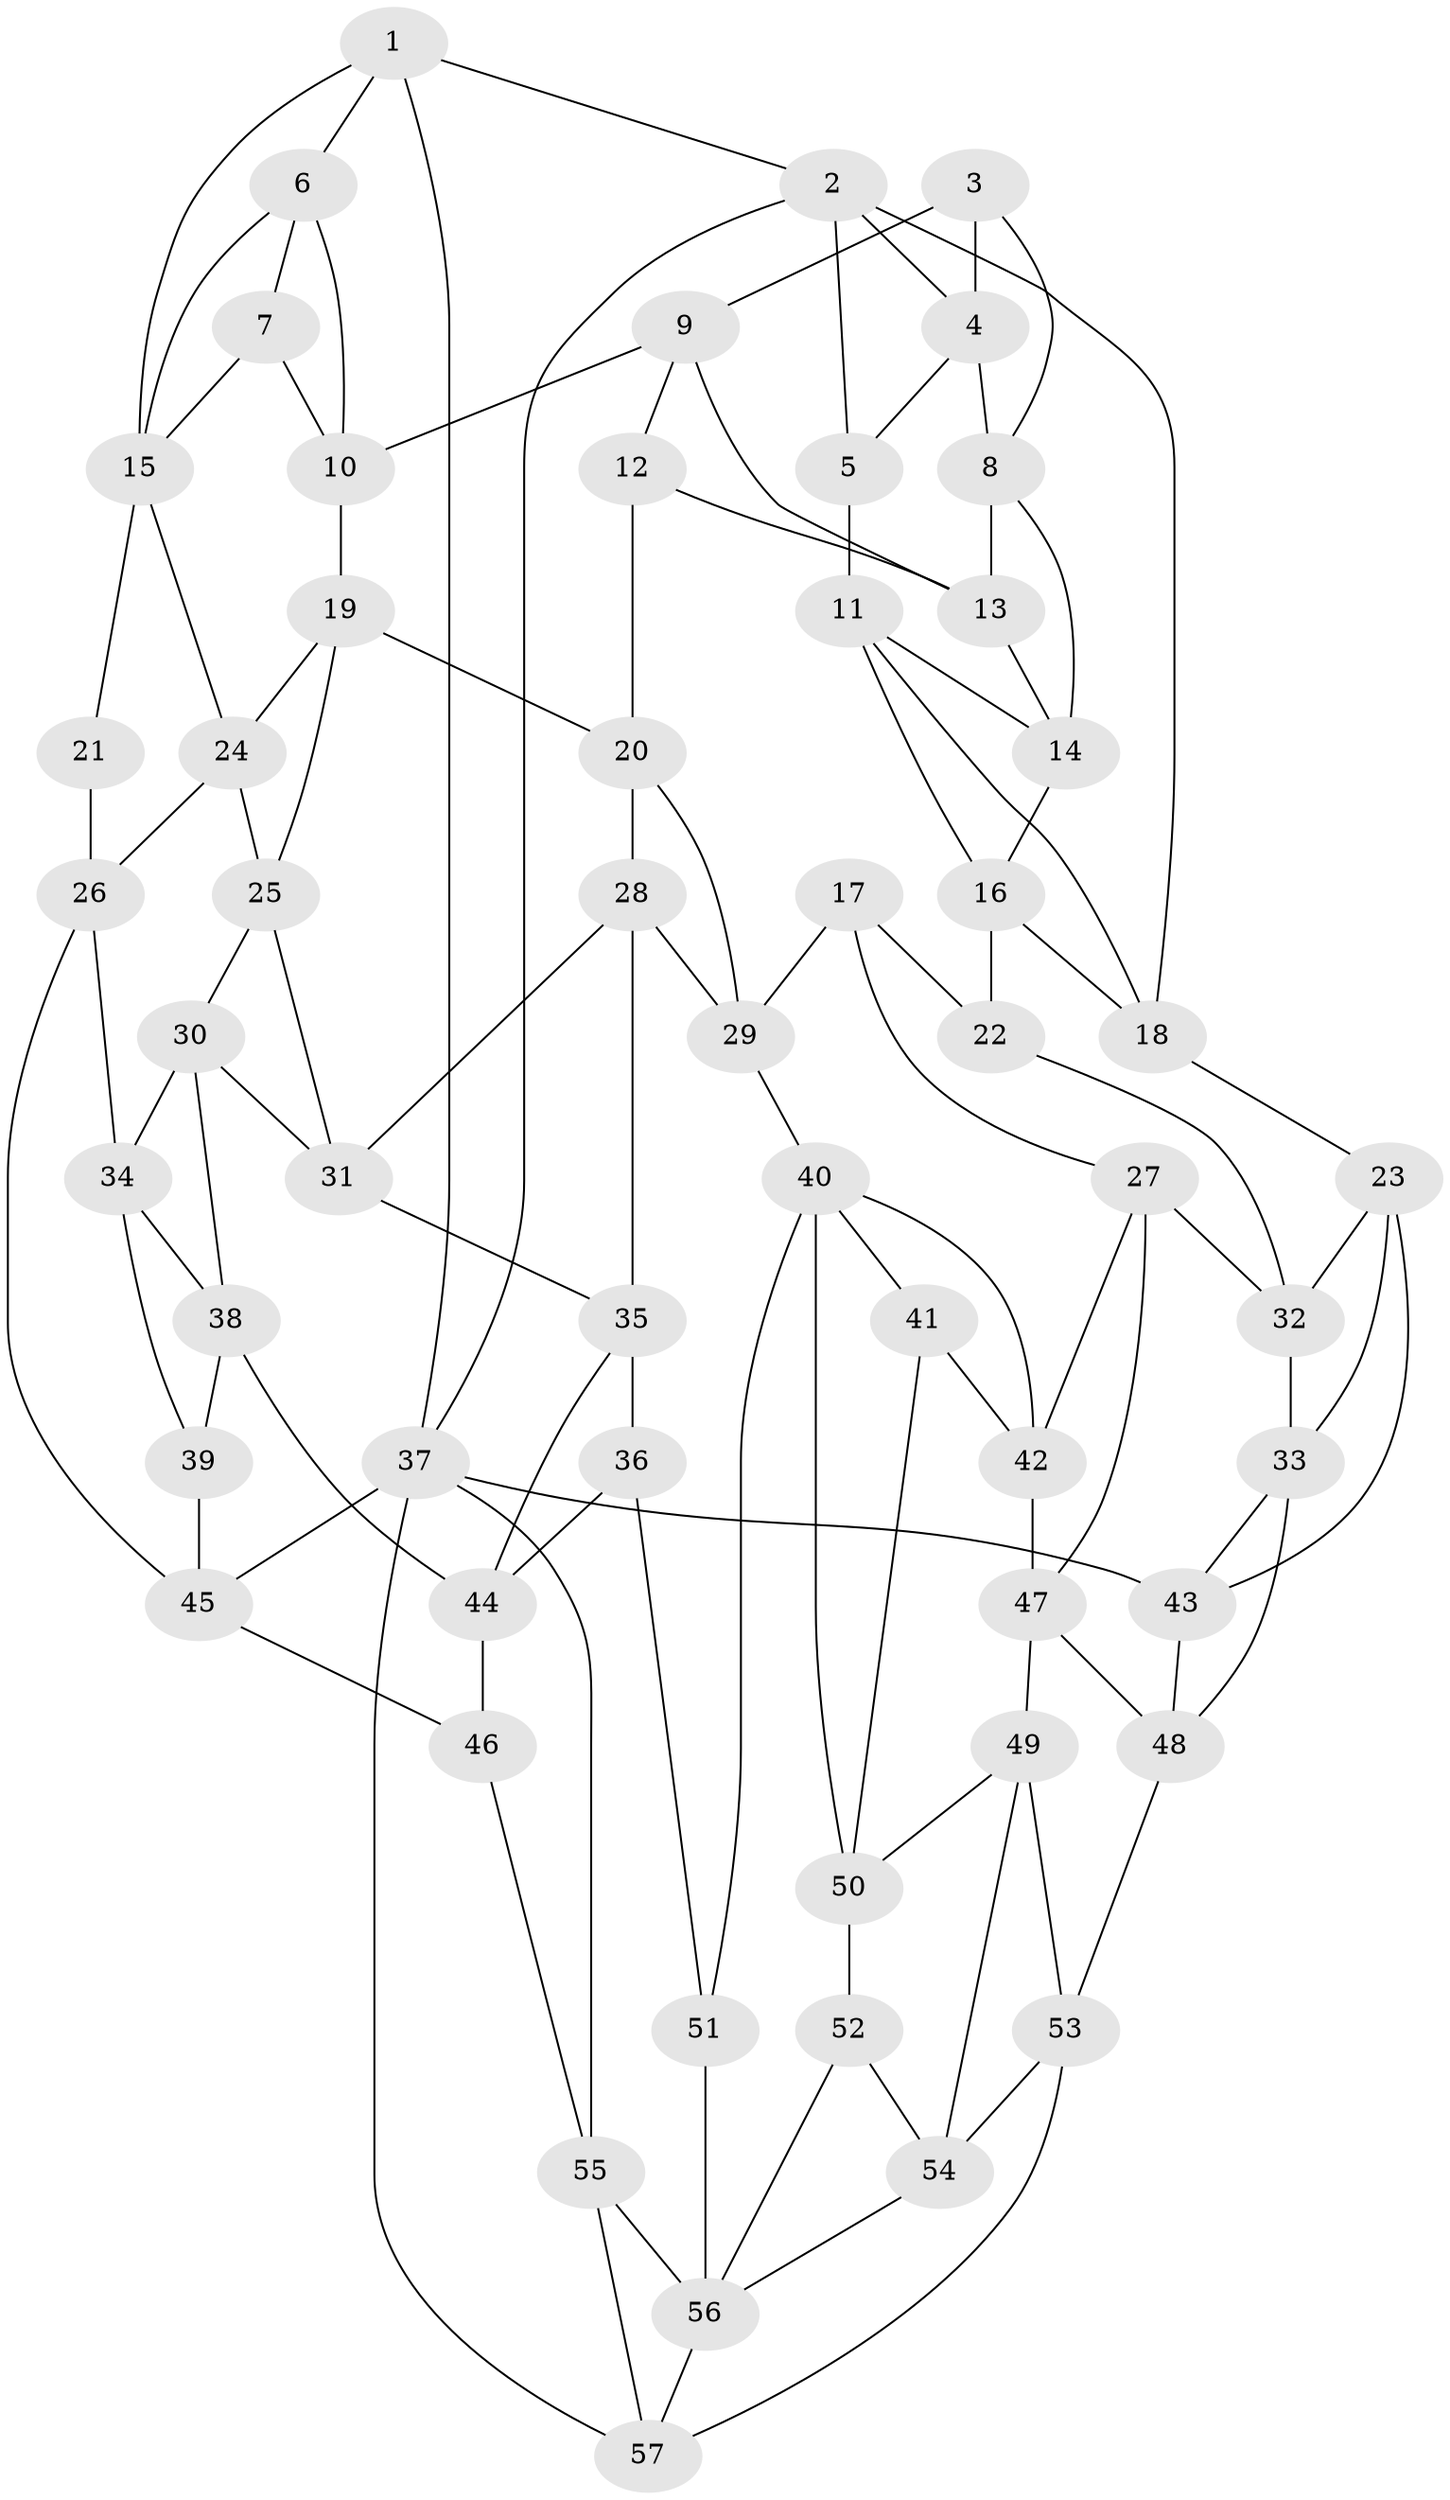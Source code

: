 // original degree distribution, {3: 0.014084507042253521, 6: 0.1619718309859155, 4: 0.176056338028169, 5: 0.647887323943662}
// Generated by graph-tools (version 1.1) at 2025/38/03/04/25 23:38:28]
// undirected, 57 vertices, 110 edges
graph export_dot {
  node [color=gray90,style=filled];
  1;
  2;
  3;
  4;
  5;
  6;
  7;
  8;
  9;
  10;
  11;
  12;
  13;
  14;
  15;
  16;
  17;
  18;
  19;
  20;
  21;
  22;
  23;
  24;
  25;
  26;
  27;
  28;
  29;
  30;
  31;
  32;
  33;
  34;
  35;
  36;
  37;
  38;
  39;
  40;
  41;
  42;
  43;
  44;
  45;
  46;
  47;
  48;
  49;
  50;
  51;
  52;
  53;
  54;
  55;
  56;
  57;
  1 -- 2 [weight=1.0];
  1 -- 6 [weight=1.0];
  1 -- 15 [weight=1.0];
  1 -- 37 [weight=1.0];
  2 -- 4 [weight=1.0];
  2 -- 5 [weight=1.0];
  2 -- 18 [weight=1.0];
  2 -- 37 [weight=1.0];
  3 -- 4 [weight=1.0];
  3 -- 8 [weight=1.0];
  3 -- 9 [weight=1.0];
  4 -- 5 [weight=1.0];
  4 -- 8 [weight=1.0];
  5 -- 11 [weight=2.0];
  6 -- 7 [weight=1.0];
  6 -- 10 [weight=1.0];
  6 -- 15 [weight=1.0];
  7 -- 10 [weight=1.0];
  7 -- 15 [weight=1.0];
  8 -- 13 [weight=1.0];
  8 -- 14 [weight=1.0];
  9 -- 10 [weight=1.0];
  9 -- 12 [weight=1.0];
  9 -- 13 [weight=1.0];
  10 -- 19 [weight=1.0];
  11 -- 14 [weight=1.0];
  11 -- 16 [weight=2.0];
  11 -- 18 [weight=1.0];
  12 -- 13 [weight=1.0];
  12 -- 20 [weight=2.0];
  13 -- 14 [weight=1.0];
  14 -- 16 [weight=1.0];
  15 -- 21 [weight=2.0];
  15 -- 24 [weight=1.0];
  16 -- 18 [weight=1.0];
  16 -- 22 [weight=2.0];
  17 -- 22 [weight=1.0];
  17 -- 27 [weight=1.0];
  17 -- 29 [weight=1.0];
  18 -- 23 [weight=1.0];
  19 -- 20 [weight=1.0];
  19 -- 24 [weight=1.0];
  19 -- 25 [weight=1.0];
  20 -- 28 [weight=1.0];
  20 -- 29 [weight=1.0];
  21 -- 26 [weight=2.0];
  22 -- 32 [weight=1.0];
  23 -- 32 [weight=1.0];
  23 -- 33 [weight=1.0];
  23 -- 43 [weight=1.0];
  24 -- 25 [weight=1.0];
  24 -- 26 [weight=1.0];
  25 -- 30 [weight=1.0];
  25 -- 31 [weight=1.0];
  26 -- 34 [weight=1.0];
  26 -- 45 [weight=1.0];
  27 -- 32 [weight=1.0];
  27 -- 42 [weight=1.0];
  27 -- 47 [weight=1.0];
  28 -- 29 [weight=1.0];
  28 -- 31 [weight=1.0];
  28 -- 35 [weight=1.0];
  29 -- 40 [weight=1.0];
  30 -- 31 [weight=1.0];
  30 -- 34 [weight=1.0];
  30 -- 38 [weight=1.0];
  31 -- 35 [weight=1.0];
  32 -- 33 [weight=2.0];
  33 -- 43 [weight=2.0];
  33 -- 48 [weight=1.0];
  34 -- 38 [weight=1.0];
  34 -- 39 [weight=1.0];
  35 -- 36 [weight=1.0];
  35 -- 44 [weight=1.0];
  36 -- 44 [weight=1.0];
  36 -- 51 [weight=1.0];
  37 -- 43 [weight=1.0];
  37 -- 45 [weight=1.0];
  37 -- 55 [weight=1.0];
  37 -- 57 [weight=1.0];
  38 -- 39 [weight=1.0];
  38 -- 44 [weight=1.0];
  39 -- 45 [weight=2.0];
  40 -- 41 [weight=1.0];
  40 -- 42 [weight=1.0];
  40 -- 50 [weight=1.0];
  40 -- 51 [weight=1.0];
  41 -- 42 [weight=2.0];
  41 -- 50 [weight=1.0];
  42 -- 47 [weight=2.0];
  43 -- 48 [weight=1.0];
  44 -- 46 [weight=1.0];
  45 -- 46 [weight=1.0];
  46 -- 55 [weight=1.0];
  47 -- 48 [weight=1.0];
  47 -- 49 [weight=1.0];
  48 -- 53 [weight=1.0];
  49 -- 50 [weight=1.0];
  49 -- 53 [weight=1.0];
  49 -- 54 [weight=1.0];
  50 -- 52 [weight=1.0];
  51 -- 56 [weight=2.0];
  52 -- 54 [weight=1.0];
  52 -- 56 [weight=1.0];
  53 -- 54 [weight=1.0];
  53 -- 57 [weight=1.0];
  54 -- 56 [weight=1.0];
  55 -- 56 [weight=1.0];
  55 -- 57 [weight=1.0];
  56 -- 57 [weight=1.0];
}
